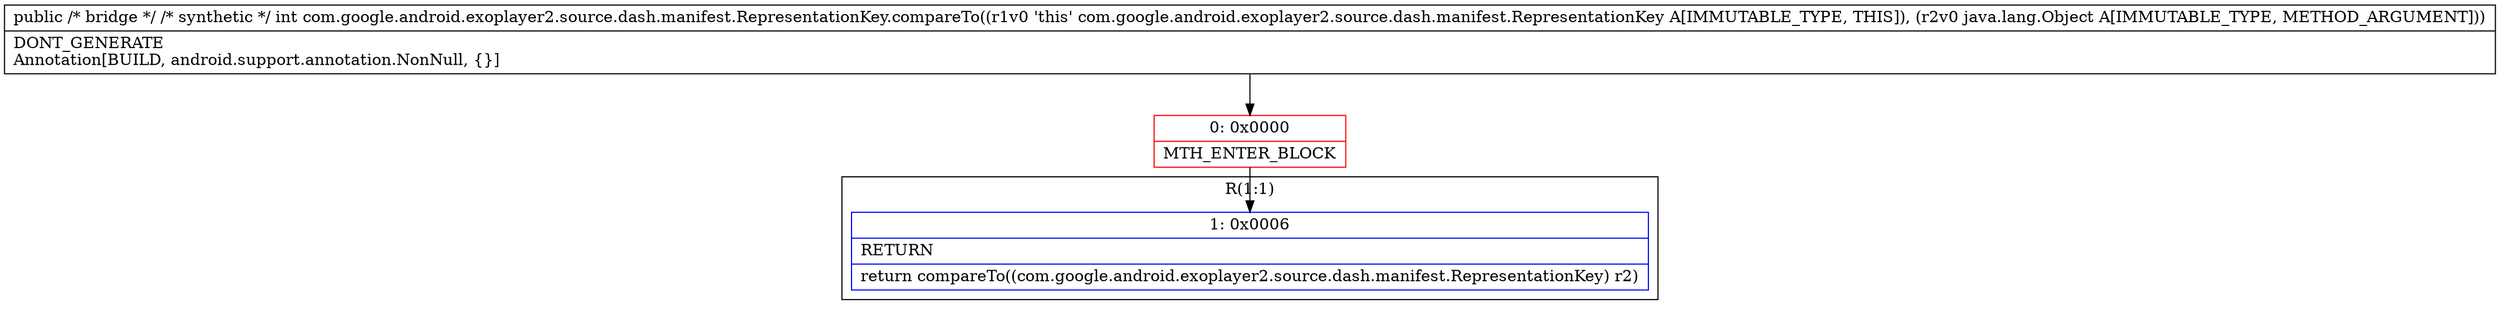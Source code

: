 digraph "CFG forcom.google.android.exoplayer2.source.dash.manifest.RepresentationKey.compareTo(Ljava\/lang\/Object;)I" {
subgraph cluster_Region_1286967458 {
label = "R(1:1)";
node [shape=record,color=blue];
Node_1 [shape=record,label="{1\:\ 0x0006|RETURN\l|return compareTo((com.google.android.exoplayer2.source.dash.manifest.RepresentationKey) r2)\l}"];
}
Node_0 [shape=record,color=red,label="{0\:\ 0x0000|MTH_ENTER_BLOCK\l}"];
MethodNode[shape=record,label="{public \/* bridge *\/ \/* synthetic *\/ int com.google.android.exoplayer2.source.dash.manifest.RepresentationKey.compareTo((r1v0 'this' com.google.android.exoplayer2.source.dash.manifest.RepresentationKey A[IMMUTABLE_TYPE, THIS]), (r2v0 java.lang.Object A[IMMUTABLE_TYPE, METHOD_ARGUMENT]))  | DONT_GENERATE\lAnnotation[BUILD, android.support.annotation.NonNull, \{\}]\l}"];
MethodNode -> Node_0;
Node_0 -> Node_1;
}

